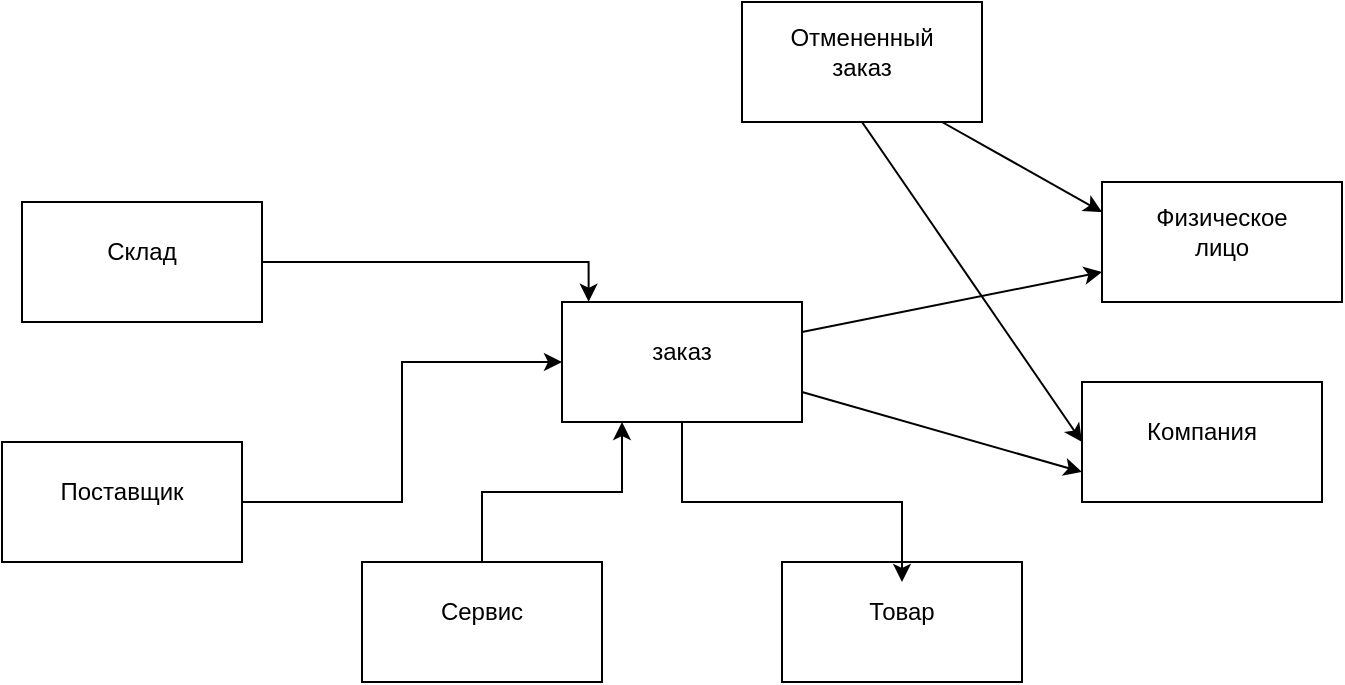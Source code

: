 <mxfile version="24.6.4" type="device">
  <diagram name="Страница — 1" id="03QM6S0Obs98npJGhOze">
    <mxGraphModel dx="1431" dy="821" grid="1" gridSize="10" guides="1" tooltips="1" connect="1" arrows="1" fold="1" page="1" pageScale="1" pageWidth="827" pageHeight="1169" math="0" shadow="0">
      <root>
        <mxCell id="0" />
        <mxCell id="1" parent="0" />
        <mxCell id="gtKsq_7yR4WFfJ-1jmiD-1" value="" style="rounded=0;whiteSpace=wrap;html=1;" vertex="1" parent="1">
          <mxGeometry x="400" y="330" width="120" height="60" as="geometry" />
        </mxCell>
        <mxCell id="gtKsq_7yR4WFfJ-1jmiD-2" value="Отмененный заказ" style="text;strokeColor=none;align=center;fillColor=none;html=1;verticalAlign=middle;whiteSpace=wrap;rounded=0;" vertex="1" parent="1">
          <mxGeometry x="430" y="340" width="60" height="30" as="geometry" />
        </mxCell>
        <mxCell id="gtKsq_7yR4WFfJ-1jmiD-3" value="" style="rounded=0;whiteSpace=wrap;html=1;" vertex="1" parent="1">
          <mxGeometry x="580" y="420" width="120" height="60" as="geometry" />
        </mxCell>
        <mxCell id="gtKsq_7yR4WFfJ-1jmiD-4" value="Физическое лицо" style="text;strokeColor=none;align=center;fillColor=none;html=1;verticalAlign=middle;whiteSpace=wrap;rounded=0;" vertex="1" parent="1">
          <mxGeometry x="610" y="430" width="60" height="30" as="geometry" />
        </mxCell>
        <mxCell id="gtKsq_7yR4WFfJ-1jmiD-5" value="" style="rounded=0;whiteSpace=wrap;html=1;" vertex="1" parent="1">
          <mxGeometry x="570" y="520" width="120" height="60" as="geometry" />
        </mxCell>
        <mxCell id="gtKsq_7yR4WFfJ-1jmiD-6" value="Компания" style="text;strokeColor=none;align=center;fillColor=none;html=1;verticalAlign=middle;whiteSpace=wrap;rounded=0;" vertex="1" parent="1">
          <mxGeometry x="600" y="530" width="60" height="30" as="geometry" />
        </mxCell>
        <mxCell id="gtKsq_7yR4WFfJ-1jmiD-7" value="" style="rounded=0;whiteSpace=wrap;html=1;" vertex="1" parent="1">
          <mxGeometry x="420" y="610" width="120" height="60" as="geometry" />
        </mxCell>
        <mxCell id="gtKsq_7yR4WFfJ-1jmiD-8" value="Товар" style="text;strokeColor=none;align=center;fillColor=none;html=1;verticalAlign=middle;whiteSpace=wrap;rounded=0;" vertex="1" parent="1">
          <mxGeometry x="450" y="620" width="60" height="30" as="geometry" />
        </mxCell>
        <mxCell id="gtKsq_7yR4WFfJ-1jmiD-22" style="edgeStyle=orthogonalEdgeStyle;rounded=0;orthogonalLoop=1;jettySize=auto;html=1;exitX=0.5;exitY=0;exitDx=0;exitDy=0;entryX=0.25;entryY=1;entryDx=0;entryDy=0;" edge="1" parent="1" source="gtKsq_7yR4WFfJ-1jmiD-9" target="gtKsq_7yR4WFfJ-1jmiD-15">
          <mxGeometry relative="1" as="geometry" />
        </mxCell>
        <mxCell id="gtKsq_7yR4WFfJ-1jmiD-9" value="" style="rounded=0;whiteSpace=wrap;html=1;" vertex="1" parent="1">
          <mxGeometry x="210" y="610" width="120" height="60" as="geometry" />
        </mxCell>
        <mxCell id="gtKsq_7yR4WFfJ-1jmiD-10" value="Сервис" style="text;strokeColor=none;align=center;fillColor=none;html=1;verticalAlign=middle;whiteSpace=wrap;rounded=0;" vertex="1" parent="1">
          <mxGeometry x="240" y="620" width="60" height="30" as="geometry" />
        </mxCell>
        <mxCell id="gtKsq_7yR4WFfJ-1jmiD-23" style="edgeStyle=orthogonalEdgeStyle;rounded=0;orthogonalLoop=1;jettySize=auto;html=1;exitX=1;exitY=0.5;exitDx=0;exitDy=0;entryX=0;entryY=0.5;entryDx=0;entryDy=0;" edge="1" parent="1" source="gtKsq_7yR4WFfJ-1jmiD-11" target="gtKsq_7yR4WFfJ-1jmiD-15">
          <mxGeometry relative="1" as="geometry" />
        </mxCell>
        <mxCell id="gtKsq_7yR4WFfJ-1jmiD-11" value="" style="rounded=0;whiteSpace=wrap;html=1;" vertex="1" parent="1">
          <mxGeometry x="30" y="550" width="120" height="60" as="geometry" />
        </mxCell>
        <mxCell id="gtKsq_7yR4WFfJ-1jmiD-12" value="Поставщик" style="text;strokeColor=none;align=center;fillColor=none;html=1;verticalAlign=middle;whiteSpace=wrap;rounded=0;" vertex="1" parent="1">
          <mxGeometry x="60" y="560" width="60" height="30" as="geometry" />
        </mxCell>
        <mxCell id="gtKsq_7yR4WFfJ-1jmiD-13" value="" style="rounded=0;whiteSpace=wrap;html=1;" vertex="1" parent="1">
          <mxGeometry x="40" y="430" width="120" height="60" as="geometry" />
        </mxCell>
        <mxCell id="gtKsq_7yR4WFfJ-1jmiD-14" value="Склад" style="text;strokeColor=none;align=center;fillColor=none;html=1;verticalAlign=middle;whiteSpace=wrap;rounded=0;" vertex="1" parent="1">
          <mxGeometry x="70" y="440" width="60" height="30" as="geometry" />
        </mxCell>
        <mxCell id="gtKsq_7yR4WFfJ-1jmiD-21" style="edgeStyle=orthogonalEdgeStyle;rounded=0;orthogonalLoop=1;jettySize=auto;html=1;exitX=0.5;exitY=1;exitDx=0;exitDy=0;entryX=0.5;entryY=0;entryDx=0;entryDy=0;" edge="1" parent="1" source="gtKsq_7yR4WFfJ-1jmiD-15" target="gtKsq_7yR4WFfJ-1jmiD-8">
          <mxGeometry relative="1" as="geometry" />
        </mxCell>
        <mxCell id="gtKsq_7yR4WFfJ-1jmiD-15" value="" style="rounded=0;whiteSpace=wrap;html=1;" vertex="1" parent="1">
          <mxGeometry x="310" y="480" width="120" height="60" as="geometry" />
        </mxCell>
        <mxCell id="gtKsq_7yR4WFfJ-1jmiD-16" value="заказ" style="text;strokeColor=none;align=center;fillColor=none;html=1;verticalAlign=middle;whiteSpace=wrap;rounded=0;" vertex="1" parent="1">
          <mxGeometry x="340" y="490" width="60" height="30" as="geometry" />
        </mxCell>
        <mxCell id="gtKsq_7yR4WFfJ-1jmiD-17" value="" style="endArrow=classic;html=1;rounded=0;entryX=0;entryY=0.25;entryDx=0;entryDy=0;" edge="1" parent="1" target="gtKsq_7yR4WFfJ-1jmiD-3">
          <mxGeometry width="50" height="50" relative="1" as="geometry">
            <mxPoint x="500" y="390" as="sourcePoint" />
            <mxPoint x="570" y="490" as="targetPoint" />
          </mxGeometry>
        </mxCell>
        <mxCell id="gtKsq_7yR4WFfJ-1jmiD-18" value="" style="endArrow=classic;html=1;rounded=0;entryX=0;entryY=0.5;entryDx=0;entryDy=0;exitX=0.5;exitY=1;exitDx=0;exitDy=0;" edge="1" parent="1" source="gtKsq_7yR4WFfJ-1jmiD-1" target="gtKsq_7yR4WFfJ-1jmiD-5">
          <mxGeometry width="50" height="50" relative="1" as="geometry">
            <mxPoint x="510" y="400" as="sourcePoint" />
            <mxPoint x="590" y="445" as="targetPoint" />
          </mxGeometry>
        </mxCell>
        <mxCell id="gtKsq_7yR4WFfJ-1jmiD-19" value="" style="endArrow=classic;html=1;rounded=0;entryX=0;entryY=0.75;entryDx=0;entryDy=0;exitX=1;exitY=0.25;exitDx=0;exitDy=0;" edge="1" parent="1" source="gtKsq_7yR4WFfJ-1jmiD-15" target="gtKsq_7yR4WFfJ-1jmiD-3">
          <mxGeometry width="50" height="50" relative="1" as="geometry">
            <mxPoint x="430" y="515" as="sourcePoint" />
            <mxPoint x="510" y="560" as="targetPoint" />
          </mxGeometry>
        </mxCell>
        <mxCell id="gtKsq_7yR4WFfJ-1jmiD-20" value="" style="endArrow=classic;html=1;rounded=0;entryX=0;entryY=0.75;entryDx=0;entryDy=0;exitX=1;exitY=0.75;exitDx=0;exitDy=0;" edge="1" parent="1" source="gtKsq_7yR4WFfJ-1jmiD-15" target="gtKsq_7yR4WFfJ-1jmiD-5">
          <mxGeometry width="50" height="50" relative="1" as="geometry">
            <mxPoint x="430" y="522.5" as="sourcePoint" />
            <mxPoint x="510" y="567.5" as="targetPoint" />
          </mxGeometry>
        </mxCell>
        <mxCell id="gtKsq_7yR4WFfJ-1jmiD-24" style="edgeStyle=orthogonalEdgeStyle;rounded=0;orthogonalLoop=1;jettySize=auto;html=1;exitX=1;exitY=0.5;exitDx=0;exitDy=0;entryX=0.111;entryY=-0.002;entryDx=0;entryDy=0;entryPerimeter=0;" edge="1" parent="1" source="gtKsq_7yR4WFfJ-1jmiD-13" target="gtKsq_7yR4WFfJ-1jmiD-15">
          <mxGeometry relative="1" as="geometry" />
        </mxCell>
      </root>
    </mxGraphModel>
  </diagram>
</mxfile>
